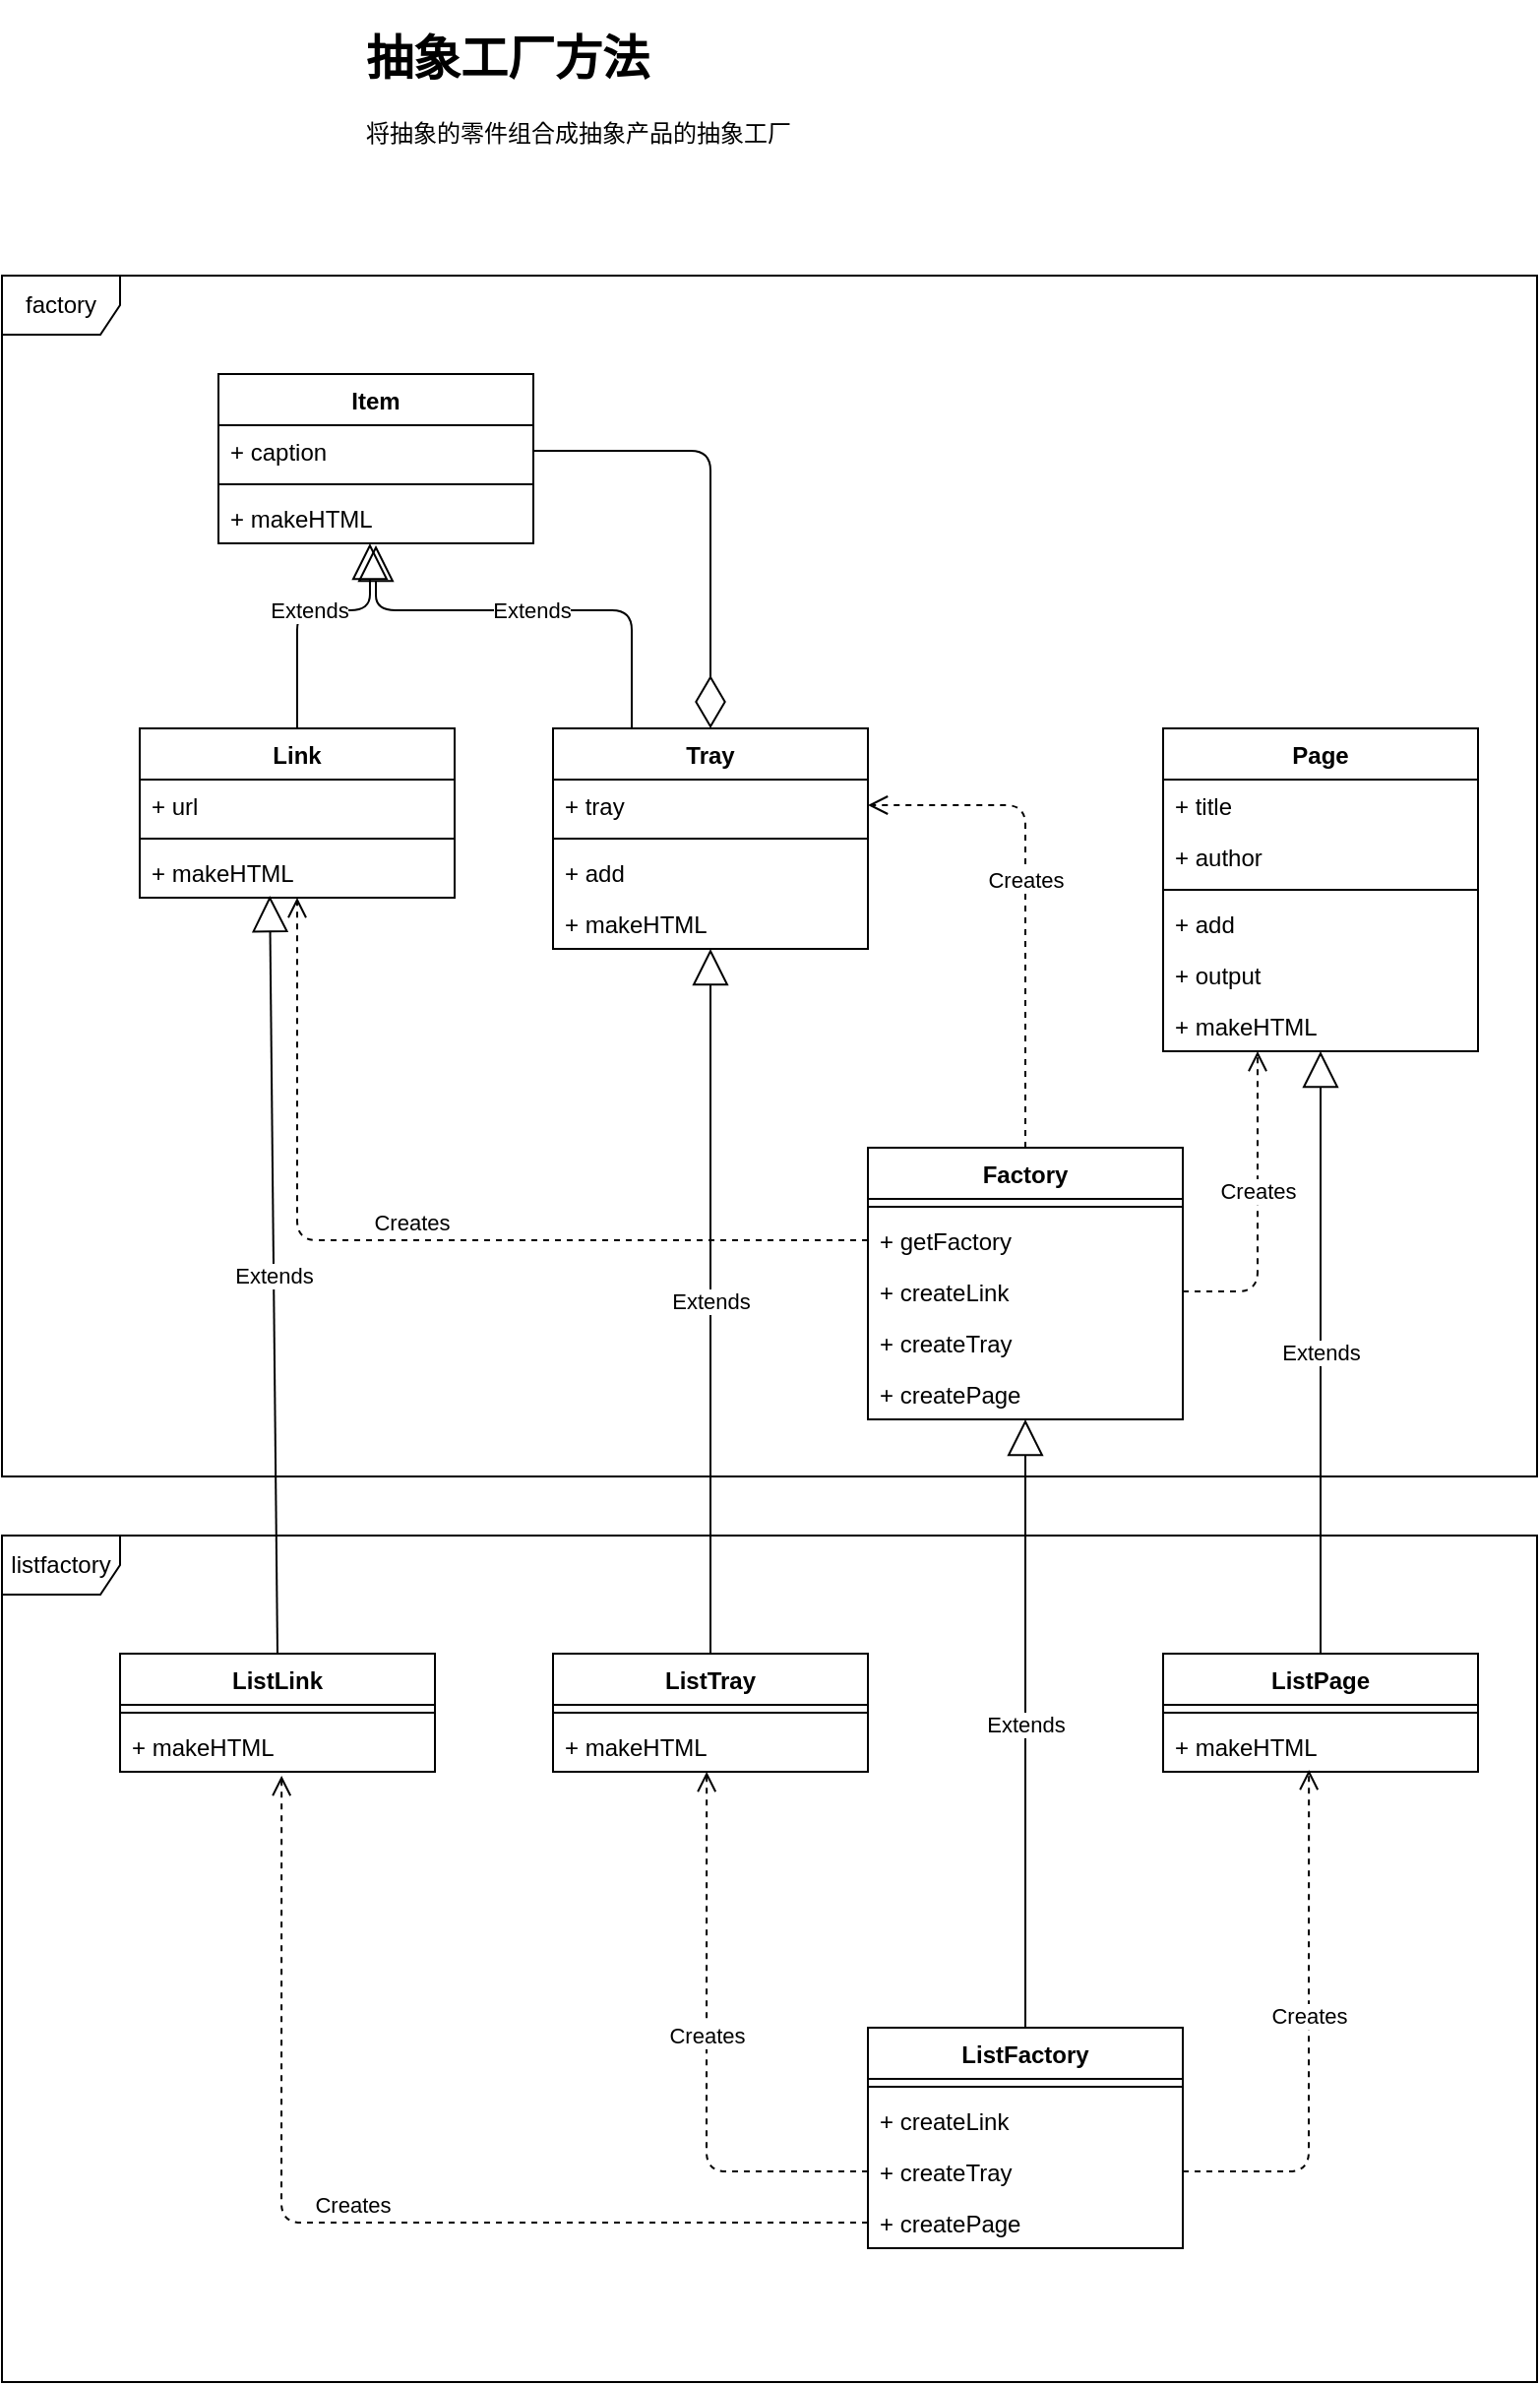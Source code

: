 <mxfile version="14.7.4" type="embed"><diagram id="23iRSUPoRavnBvh4doch" name="Page-1"><mxGraphModel dx="679" dy="1579" grid="1" gridSize="10" guides="1" tooltips="1" connect="1" arrows="1" fold="1" page="1" pageScale="1" pageWidth="827" pageHeight="1169" math="0" shadow="0"><root><mxCell id="0"/><mxCell id="1" parent="0"/><mxCell id="29" value="factory" style="shape=umlFrame;whiteSpace=wrap;html=1;" vertex="1" parent="1"><mxGeometry x="20" y="30" width="780" height="610" as="geometry"/></mxCell><mxCell id="2" value="Item" style="swimlane;fontStyle=1;align=center;verticalAlign=top;childLayout=stackLayout;horizontal=1;startSize=26;horizontalStack=0;resizeParent=1;resizeParentMax=0;resizeLast=0;collapsible=1;marginBottom=0;" vertex="1" parent="1"><mxGeometry x="130" y="80" width="160" height="86" as="geometry"/></mxCell><mxCell id="3" value="+ caption" style="text;strokeColor=none;fillColor=none;align=left;verticalAlign=top;spacingLeft=4;spacingRight=4;overflow=hidden;rotatable=0;points=[[0,0.5],[1,0.5]];portConstraint=eastwest;" vertex="1" parent="2"><mxGeometry y="26" width="160" height="26" as="geometry"/></mxCell><mxCell id="4" value="" style="line;strokeWidth=1;fillColor=none;align=left;verticalAlign=middle;spacingTop=-1;spacingLeft=3;spacingRight=3;rotatable=0;labelPosition=right;points=[];portConstraint=eastwest;" vertex="1" parent="2"><mxGeometry y="52" width="160" height="8" as="geometry"/></mxCell><mxCell id="5" value="+ makeHTML" style="text;strokeColor=none;fillColor=none;align=left;verticalAlign=top;spacingLeft=4;spacingRight=4;overflow=hidden;rotatable=0;points=[[0,0.5],[1,0.5]];portConstraint=eastwest;" vertex="1" parent="2"><mxGeometry y="60" width="160" height="26" as="geometry"/></mxCell><mxCell id="6" value="Link" style="swimlane;fontStyle=1;align=center;verticalAlign=top;childLayout=stackLayout;horizontal=1;startSize=26;horizontalStack=0;resizeParent=1;resizeParentMax=0;resizeLast=0;collapsible=1;marginBottom=0;" vertex="1" parent="1"><mxGeometry x="90" y="260" width="160" height="86" as="geometry"/></mxCell><mxCell id="7" value="+ url" style="text;strokeColor=none;fillColor=none;align=left;verticalAlign=top;spacingLeft=4;spacingRight=4;overflow=hidden;rotatable=0;points=[[0,0.5],[1,0.5]];portConstraint=eastwest;" vertex="1" parent="6"><mxGeometry y="26" width="160" height="26" as="geometry"/></mxCell><mxCell id="8" value="" style="line;strokeWidth=1;fillColor=none;align=left;verticalAlign=middle;spacingTop=-1;spacingLeft=3;spacingRight=3;rotatable=0;labelPosition=right;points=[];portConstraint=eastwest;" vertex="1" parent="6"><mxGeometry y="52" width="160" height="8" as="geometry"/></mxCell><mxCell id="9" value="+ makeHTML" style="text;strokeColor=none;fillColor=none;align=left;verticalAlign=top;spacingLeft=4;spacingRight=4;overflow=hidden;rotatable=0;points=[[0,0.5],[1,0.5]];portConstraint=eastwest;" vertex="1" parent="6"><mxGeometry y="60" width="160" height="26" as="geometry"/></mxCell><mxCell id="10" value="Tray" style="swimlane;fontStyle=1;align=center;verticalAlign=top;childLayout=stackLayout;horizontal=1;startSize=26;horizontalStack=0;resizeParent=1;resizeParentMax=0;resizeLast=0;collapsible=1;marginBottom=0;" vertex="1" parent="1"><mxGeometry x="300" y="260" width="160" height="112" as="geometry"/></mxCell><mxCell id="11" value="+ tray" style="text;strokeColor=none;fillColor=none;align=left;verticalAlign=top;spacingLeft=4;spacingRight=4;overflow=hidden;rotatable=0;points=[[0,0.5],[1,0.5]];portConstraint=eastwest;" vertex="1" parent="10"><mxGeometry y="26" width="160" height="26" as="geometry"/></mxCell><mxCell id="12" value="" style="line;strokeWidth=1;fillColor=none;align=left;verticalAlign=middle;spacingTop=-1;spacingLeft=3;spacingRight=3;rotatable=0;labelPosition=right;points=[];portConstraint=eastwest;" vertex="1" parent="10"><mxGeometry y="52" width="160" height="8" as="geometry"/></mxCell><mxCell id="13" value="+ add" style="text;strokeColor=none;fillColor=none;align=left;verticalAlign=top;spacingLeft=4;spacingRight=4;overflow=hidden;rotatable=0;points=[[0,0.5],[1,0.5]];portConstraint=eastwest;" vertex="1" parent="10"><mxGeometry y="60" width="160" height="26" as="geometry"/></mxCell><mxCell id="14" value="+ makeHTML" style="text;strokeColor=none;fillColor=none;align=left;verticalAlign=top;spacingLeft=4;spacingRight=4;overflow=hidden;rotatable=0;points=[[0,0.5],[1,0.5]];portConstraint=eastwest;" vertex="1" parent="10"><mxGeometry y="86" width="160" height="26" as="geometry"/></mxCell><mxCell id="15" value="Page" style="swimlane;fontStyle=1;align=center;verticalAlign=top;childLayout=stackLayout;horizontal=1;startSize=26;horizontalStack=0;resizeParent=1;resizeParentMax=0;resizeLast=0;collapsible=1;marginBottom=0;" vertex="1" parent="1"><mxGeometry x="610" y="260" width="160" height="164" as="geometry"/></mxCell><mxCell id="16" value="+ title" style="text;strokeColor=none;fillColor=none;align=left;verticalAlign=top;spacingLeft=4;spacingRight=4;overflow=hidden;rotatable=0;points=[[0,0.5],[1,0.5]];portConstraint=eastwest;" vertex="1" parent="15"><mxGeometry y="26" width="160" height="26" as="geometry"/></mxCell><mxCell id="20" value="+ author" style="text;strokeColor=none;fillColor=none;align=left;verticalAlign=top;spacingLeft=4;spacingRight=4;overflow=hidden;rotatable=0;points=[[0,0.5],[1,0.5]];portConstraint=eastwest;" vertex="1" parent="15"><mxGeometry y="52" width="160" height="26" as="geometry"/></mxCell><mxCell id="17" value="" style="line;strokeWidth=1;fillColor=none;align=left;verticalAlign=middle;spacingTop=-1;spacingLeft=3;spacingRight=3;rotatable=0;labelPosition=right;points=[];portConstraint=eastwest;" vertex="1" parent="15"><mxGeometry y="78" width="160" height="8" as="geometry"/></mxCell><mxCell id="18" value="+ add" style="text;strokeColor=none;fillColor=none;align=left;verticalAlign=top;spacingLeft=4;spacingRight=4;overflow=hidden;rotatable=0;points=[[0,0.5],[1,0.5]];portConstraint=eastwest;" vertex="1" parent="15"><mxGeometry y="86" width="160" height="26" as="geometry"/></mxCell><mxCell id="21" value="+ output" style="text;strokeColor=none;fillColor=none;align=left;verticalAlign=top;spacingLeft=4;spacingRight=4;overflow=hidden;rotatable=0;points=[[0,0.5],[1,0.5]];portConstraint=eastwest;" vertex="1" parent="15"><mxGeometry y="112" width="160" height="26" as="geometry"/></mxCell><mxCell id="19" value="+ makeHTML" style="text;strokeColor=none;fillColor=none;align=left;verticalAlign=top;spacingLeft=4;spacingRight=4;overflow=hidden;rotatable=0;points=[[0,0.5],[1,0.5]];portConstraint=eastwest;" vertex="1" parent="15"><mxGeometry y="138" width="160" height="26" as="geometry"/></mxCell><mxCell id="22" value="Factory" style="swimlane;fontStyle=1;align=center;verticalAlign=top;childLayout=stackLayout;horizontal=1;startSize=26;horizontalStack=0;resizeParent=1;resizeParentMax=0;resizeLast=0;collapsible=1;marginBottom=0;" vertex="1" parent="1"><mxGeometry x="460" y="473" width="160" height="138" as="geometry"/></mxCell><mxCell id="24" value="" style="line;strokeWidth=1;fillColor=none;align=left;verticalAlign=middle;spacingTop=-1;spacingLeft=3;spacingRight=3;rotatable=0;labelPosition=right;points=[];portConstraint=eastwest;" vertex="1" parent="22"><mxGeometry y="26" width="160" height="8" as="geometry"/></mxCell><mxCell id="25" value="+ getFactory" style="text;strokeColor=none;fillColor=none;align=left;verticalAlign=top;spacingLeft=4;spacingRight=4;overflow=hidden;rotatable=0;points=[[0,0.5],[1,0.5]];portConstraint=eastwest;" vertex="1" parent="22"><mxGeometry y="34" width="160" height="26" as="geometry"/></mxCell><mxCell id="26" value="+ createLink" style="text;strokeColor=none;fillColor=none;align=left;verticalAlign=top;spacingLeft=4;spacingRight=4;overflow=hidden;rotatable=0;points=[[0,0.5],[1,0.5]];portConstraint=eastwest;" vertex="1" parent="22"><mxGeometry y="60" width="160" height="26" as="geometry"/></mxCell><mxCell id="27" value="+ createTray" style="text;strokeColor=none;fillColor=none;align=left;verticalAlign=top;spacingLeft=4;spacingRight=4;overflow=hidden;rotatable=0;points=[[0,0.5],[1,0.5]];portConstraint=eastwest;" vertex="1" parent="22"><mxGeometry y="86" width="160" height="26" as="geometry"/></mxCell><mxCell id="28" value="+ createPage" style="text;strokeColor=none;fillColor=none;align=left;verticalAlign=top;spacingLeft=4;spacingRight=4;overflow=hidden;rotatable=0;points=[[0,0.5],[1,0.5]];portConstraint=eastwest;" vertex="1" parent="22"><mxGeometry y="112" width="160" height="26" as="geometry"/></mxCell><mxCell id="30" value="listfactory" style="shape=umlFrame;whiteSpace=wrap;html=1;" vertex="1" parent="1"><mxGeometry x="20" y="670" width="780" height="430" as="geometry"/></mxCell><mxCell id="31" value="ListLink" style="swimlane;fontStyle=1;align=center;verticalAlign=top;childLayout=stackLayout;horizontal=1;startSize=26;horizontalStack=0;resizeParent=1;resizeParentMax=0;resizeLast=0;collapsible=1;marginBottom=0;" vertex="1" parent="1"><mxGeometry x="80" y="730" width="160" height="60" as="geometry"/></mxCell><mxCell id="32" value="" style="line;strokeWidth=1;fillColor=none;align=left;verticalAlign=middle;spacingTop=-1;spacingLeft=3;spacingRight=3;rotatable=0;labelPosition=right;points=[];portConstraint=eastwest;" vertex="1" parent="31"><mxGeometry y="26" width="160" height="8" as="geometry"/></mxCell><mxCell id="33" value="+ makeHTML" style="text;strokeColor=none;fillColor=none;align=left;verticalAlign=top;spacingLeft=4;spacingRight=4;overflow=hidden;rotatable=0;points=[[0,0.5],[1,0.5]];portConstraint=eastwest;" vertex="1" parent="31"><mxGeometry y="34" width="160" height="26" as="geometry"/></mxCell><mxCell id="37" value="ListTray" style="swimlane;fontStyle=1;align=center;verticalAlign=top;childLayout=stackLayout;horizontal=1;startSize=26;horizontalStack=0;resizeParent=1;resizeParentMax=0;resizeLast=0;collapsible=1;marginBottom=0;" vertex="1" parent="1"><mxGeometry x="300" y="730" width="160" height="60" as="geometry"/></mxCell><mxCell id="38" value="" style="line;strokeWidth=1;fillColor=none;align=left;verticalAlign=middle;spacingTop=-1;spacingLeft=3;spacingRight=3;rotatable=0;labelPosition=right;points=[];portConstraint=eastwest;" vertex="1" parent="37"><mxGeometry y="26" width="160" height="8" as="geometry"/></mxCell><mxCell id="39" value="+ makeHTML" style="text;strokeColor=none;fillColor=none;align=left;verticalAlign=top;spacingLeft=4;spacingRight=4;overflow=hidden;rotatable=0;points=[[0,0.5],[1,0.5]];portConstraint=eastwest;" vertex="1" parent="37"><mxGeometry y="34" width="160" height="26" as="geometry"/></mxCell><mxCell id="40" value="ListPage" style="swimlane;fontStyle=1;align=center;verticalAlign=top;childLayout=stackLayout;horizontal=1;startSize=26;horizontalStack=0;resizeParent=1;resizeParentMax=0;resizeLast=0;collapsible=1;marginBottom=0;" vertex="1" parent="1"><mxGeometry x="610" y="730" width="160" height="60" as="geometry"/></mxCell><mxCell id="41" value="" style="line;strokeWidth=1;fillColor=none;align=left;verticalAlign=middle;spacingTop=-1;spacingLeft=3;spacingRight=3;rotatable=0;labelPosition=right;points=[];portConstraint=eastwest;" vertex="1" parent="40"><mxGeometry y="26" width="160" height="8" as="geometry"/></mxCell><mxCell id="42" value="+ makeHTML" style="text;strokeColor=none;fillColor=none;align=left;verticalAlign=top;spacingLeft=4;spacingRight=4;overflow=hidden;rotatable=0;points=[[0,0.5],[1,0.5]];portConstraint=eastwest;" vertex="1" parent="40"><mxGeometry y="34" width="160" height="26" as="geometry"/></mxCell><mxCell id="43" value="ListFactory" style="swimlane;fontStyle=1;align=center;verticalAlign=top;childLayout=stackLayout;horizontal=1;startSize=26;horizontalStack=0;resizeParent=1;resizeParentMax=0;resizeLast=0;collapsible=1;marginBottom=0;" vertex="1" parent="1"><mxGeometry x="460" y="920" width="160" height="112" as="geometry"/></mxCell><mxCell id="44" value="" style="line;strokeWidth=1;fillColor=none;align=left;verticalAlign=middle;spacingTop=-1;spacingLeft=3;spacingRight=3;rotatable=0;labelPosition=right;points=[];portConstraint=eastwest;" vertex="1" parent="43"><mxGeometry y="26" width="160" height="8" as="geometry"/></mxCell><mxCell id="46" value="+ createLink" style="text;strokeColor=none;fillColor=none;align=left;verticalAlign=top;spacingLeft=4;spacingRight=4;overflow=hidden;rotatable=0;points=[[0,0.5],[1,0.5]];portConstraint=eastwest;" vertex="1" parent="43"><mxGeometry y="34" width="160" height="26" as="geometry"/></mxCell><mxCell id="47" value="+ createTray" style="text;strokeColor=none;fillColor=none;align=left;verticalAlign=top;spacingLeft=4;spacingRight=4;overflow=hidden;rotatable=0;points=[[0,0.5],[1,0.5]];portConstraint=eastwest;" vertex="1" parent="43"><mxGeometry y="60" width="160" height="26" as="geometry"/></mxCell><mxCell id="48" value="+ createPage" style="text;strokeColor=none;fillColor=none;align=left;verticalAlign=top;spacingLeft=4;spacingRight=4;overflow=hidden;rotatable=0;points=[[0,0.5],[1,0.5]];portConstraint=eastwest;" vertex="1" parent="43"><mxGeometry y="86" width="160" height="26" as="geometry"/></mxCell><mxCell id="50" value="Extends" style="endArrow=block;endSize=16;endFill=0;html=1;exitX=0.5;exitY=0;exitDx=0;exitDy=0;" edge="1" parent="1" source="43" target="28"><mxGeometry width="160" relative="1" as="geometry"><mxPoint x="520" y="890" as="sourcePoint"/><mxPoint x="680" y="890" as="targetPoint"/></mxGeometry></mxCell><mxCell id="51" value="" style="endArrow=diamondThin;endFill=0;endSize=24;html=1;exitX=1;exitY=0.5;exitDx=0;exitDy=0;entryX=0.5;entryY=0;entryDx=0;entryDy=0;" edge="1" parent="1" source="3" target="10"><mxGeometry width="160" relative="1" as="geometry"><mxPoint x="410" y="200" as="sourcePoint"/><mxPoint x="400" y="270" as="targetPoint"/><Array as="points"><mxPoint x="380" y="119"/><mxPoint x="380" y="169"/></Array></mxGeometry></mxCell><mxCell id="52" value="Extends" style="endArrow=block;endSize=16;endFill=0;html=1;exitX=0.5;exitY=0;exitDx=0;exitDy=0;" edge="1" parent="1" source="40" target="19"><mxGeometry width="160" relative="1" as="geometry"><mxPoint x="780" y="500" as="sourcePoint"/><mxPoint x="940" y="500" as="targetPoint"/></mxGeometry></mxCell><mxCell id="53" value="Extends" style="endArrow=block;endSize=16;endFill=0;html=1;exitX=0.5;exitY=0;exitDx=0;exitDy=0;entryX=0.413;entryY=0.962;entryDx=0;entryDy=0;entryPerimeter=0;" edge="1" parent="1" source="31" target="9"><mxGeometry width="160" relative="1" as="geometry"><mxPoint x="130" y="550" as="sourcePoint"/><mxPoint x="290" y="550" as="targetPoint"/></mxGeometry></mxCell><mxCell id="57" value="Extends" style="endArrow=block;endSize=16;endFill=0;html=1;exitX=0.5;exitY=0;exitDx=0;exitDy=0;" edge="1" parent="1" source="37" target="14"><mxGeometry width="160" relative="1" as="geometry"><mxPoint x="240" y="570" as="sourcePoint"/><mxPoint x="400" y="570" as="targetPoint"/></mxGeometry></mxCell><mxCell id="58" value="Creates" style="html=1;verticalAlign=bottom;endArrow=open;dashed=1;endSize=8;entryX=0.463;entryY=0.962;entryDx=0;entryDy=0;entryPerimeter=0;exitX=1;exitY=0.5;exitDx=0;exitDy=0;" edge="1" parent="1" source="47" target="42"><mxGeometry relative="1" as="geometry"><mxPoint x="910" y="940" as="sourcePoint"/><mxPoint x="830" y="940" as="targetPoint"/><Array as="points"><mxPoint x="684" y="993"/></Array></mxGeometry></mxCell><mxCell id="59" value="Creates" style="html=1;verticalAlign=bottom;endArrow=open;dashed=1;endSize=8;exitX=0;exitY=0.5;exitDx=0;exitDy=0;entryX=0.488;entryY=1;entryDx=0;entryDy=0;entryPerimeter=0;" edge="1" parent="1" source="47" target="39"><mxGeometry relative="1" as="geometry"><mxPoint x="350" y="860" as="sourcePoint"/><mxPoint x="270" y="860" as="targetPoint"/><Array as="points"><mxPoint x="378" y="993"/></Array></mxGeometry></mxCell><mxCell id="60" value="Creates" style="html=1;verticalAlign=bottom;endArrow=open;dashed=1;endSize=8;entryX=0.513;entryY=1.077;entryDx=0;entryDy=0;entryPerimeter=0;exitX=0;exitY=0.5;exitDx=0;exitDy=0;" edge="1" parent="1" source="48" target="33"><mxGeometry relative="1" as="geometry"><mxPoint x="240" y="940" as="sourcePoint"/><mxPoint x="160" y="940" as="targetPoint"/><Array as="points"><mxPoint x="162" y="1019"/></Array></mxGeometry></mxCell><mxCell id="61" value="Extends" style="endArrow=block;endSize=16;endFill=0;html=1;exitX=0.5;exitY=0;exitDx=0;exitDy=0;entryX=0.481;entryY=1;entryDx=0;entryDy=0;entryPerimeter=0;" edge="1" parent="1" source="6" target="5"><mxGeometry width="160" relative="1" as="geometry"><mxPoint x="230" y="220" as="sourcePoint"/><mxPoint x="390" y="220" as="targetPoint"/><Array as="points"><mxPoint x="170" y="200"/><mxPoint x="207" y="200"/></Array></mxGeometry></mxCell><mxCell id="62" value="Extends" style="endArrow=block;endSize=16;endFill=0;html=1;exitX=0.25;exitY=0;exitDx=0;exitDy=0;" edge="1" parent="1" source="10"><mxGeometry width="160" relative="1" as="geometry"><mxPoint x="450" y="150" as="sourcePoint"/><mxPoint x="210" y="167" as="targetPoint"/><Array as="points"><mxPoint x="340" y="200"/><mxPoint x="210" y="200"/></Array></mxGeometry></mxCell><mxCell id="63" value="Creates" style="html=1;verticalAlign=bottom;endArrow=open;dashed=1;endSize=8;exitX=0;exitY=0.5;exitDx=0;exitDy=0;" edge="1" parent="1" source="25" target="9"><mxGeometry relative="1" as="geometry"><mxPoint x="380" y="500" as="sourcePoint"/><mxPoint x="300" y="500" as="targetPoint"/><Array as="points"><mxPoint x="170" y="520"/></Array></mxGeometry></mxCell><mxCell id="64" value="Creates" style="html=1;verticalAlign=bottom;endArrow=open;dashed=1;endSize=8;entryX=1;entryY=0.5;entryDx=0;entryDy=0;exitX=0.5;exitY=0;exitDx=0;exitDy=0;" edge="1" parent="1" source="22" target="11"><mxGeometry relative="1" as="geometry"><mxPoint x="550" y="430" as="sourcePoint"/><mxPoint x="470" y="430" as="targetPoint"/><Array as="points"><mxPoint x="540" y="299"/></Array></mxGeometry></mxCell><mxCell id="65" value="Creates" style="html=1;verticalAlign=bottom;endArrow=open;dashed=1;endSize=8;entryX=0.3;entryY=1;entryDx=0;entryDy=0;entryPerimeter=0;exitX=1;exitY=0.5;exitDx=0;exitDy=0;" edge="1" parent="1" source="26" target="19"><mxGeometry relative="1" as="geometry"><mxPoint x="810" y="510" as="sourcePoint"/><mxPoint x="730" y="510" as="targetPoint"/><Array as="points"><mxPoint x="658" y="546"/></Array></mxGeometry></mxCell><mxCell id="66" value="&lt;h1&gt;抽象工厂方法&lt;/h1&gt;&lt;p&gt;将抽象的零件组合成抽象产品的抽象工厂&lt;/p&gt;" style="text;html=1;strokeColor=none;fillColor=none;spacing=5;spacingTop=-20;whiteSpace=wrap;overflow=hidden;rounded=0;" vertex="1" parent="1"><mxGeometry x="200" y="-100" width="320" height="80" as="geometry"/></mxCell></root></mxGraphModel></diagram></mxfile>